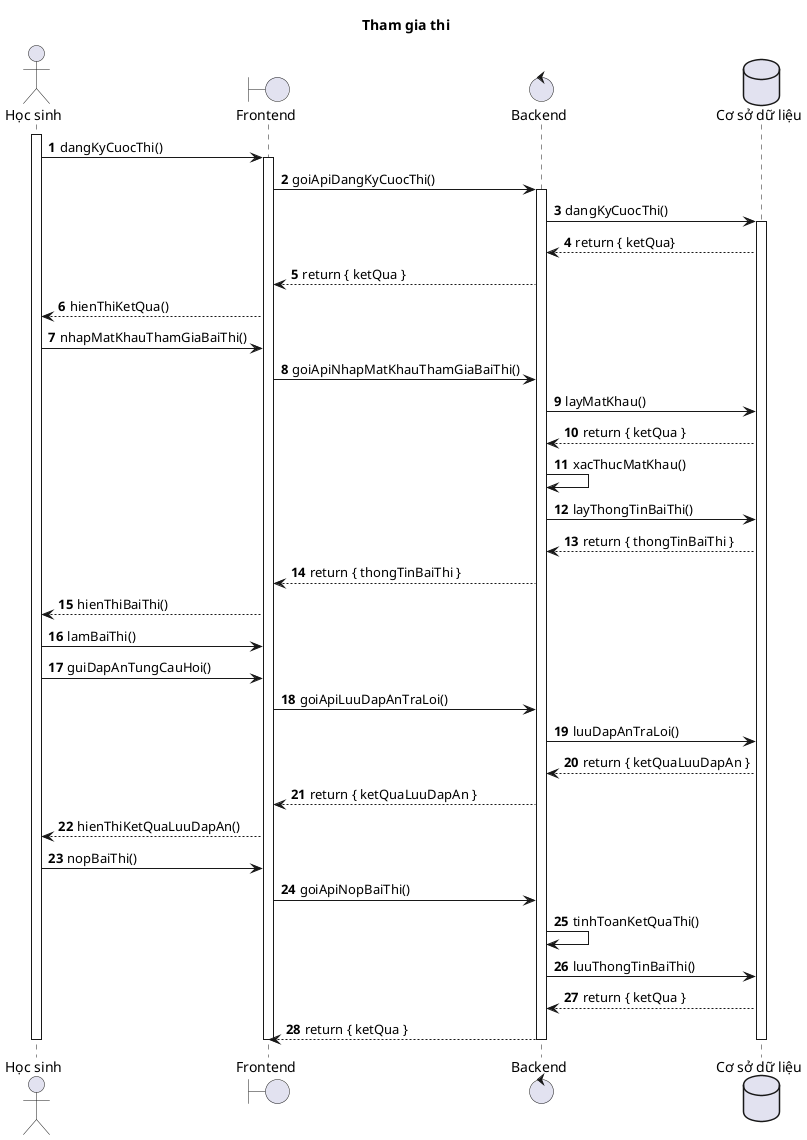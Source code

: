 @startuml
title Tham gia thi
actor "Học sinh" as HS
boundary Frontend
control Backend
database "Cơ sở dữ liệu" as Database

autonumber
activate HS

HS->Frontend: dangKyCuocThi()

activate Frontend

Frontend->Backend: goiApiDangKyCuocThi()

activate Backend

Backend->Database: dangKyCuocThi()

activate Database

Database-->Backend: return { ketQua}

Backend-->Frontend: return { ketQua }

Frontend-->HS: hienThiKetQua()

HS->Frontend: nhapMatKhauThamGiaBaiThi()

Frontend->Backend: goiApiNhapMatKhauThamGiaBaiThi()

Backend->Database: layMatKhau()

Database-->Backend: return { ketQua }

Backend->Backend: xacThucMatKhau()

Backend->Database: layThongTinBaiThi()

Database-->Backend: return { thongTinBaiThi }

Backend-->Frontend: return { thongTinBaiThi }

Frontend-->HS: hienThiBaiThi()

HS->Frontend: lamBaiThi()

HS->Frontend: guiDapAnTungCauHoi()

Frontend->Backend: goiApiLuuDapAnTraLoi()

Backend->Database: luuDapAnTraLoi()

Database-->Backend: return { ketQuaLuuDapAn }

Backend-->Frontend: return { ketQuaLuuDapAn }

Frontend-->HS: hienThiKetQuaLuuDapAn()

HS->Frontend: nopBaiThi()

Frontend->Backend: goiApiNopBaiThi()

Backend->Backend: tinhToanKetQuaThi()

Backend->Database: luuThongTinBaiThi()

Database-->Backend: return { ketQua }

Backend-->Frontend: return { ketQua }

deactivate Database

deactivate Backend

deactivate Frontend

deactivate HS
@enduml
